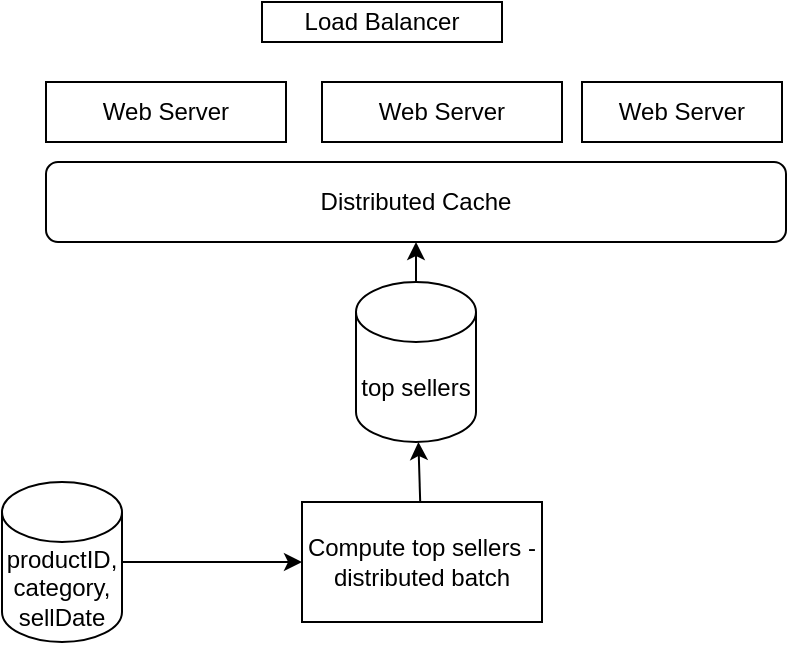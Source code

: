 <mxfile>
    <diagram id="z1icCSL8tA-UnCynCJnI" name="Page-1">
        <mxGraphModel dx="473" dy="381" grid="1" gridSize="10" guides="1" tooltips="1" connect="1" arrows="1" fold="1" page="1" pageScale="1" pageWidth="850" pageHeight="1100" math="0" shadow="0">
            <root>
                <mxCell id="0"/>
                <mxCell id="1" parent="0"/>
                <mxCell id="11" style="edgeStyle=none;html=1;" edge="1" parent="1" source="2" target="3">
                    <mxGeometry relative="1" as="geometry"/>
                </mxCell>
                <mxCell id="2" value="productID, category, sellDate" style="shape=cylinder3;whiteSpace=wrap;html=1;boundedLbl=1;backgroundOutline=1;size=15;" vertex="1" parent="1">
                    <mxGeometry x="120" y="250" width="60" height="80" as="geometry"/>
                </mxCell>
                <mxCell id="12" style="edgeStyle=none;html=1;" edge="1" parent="1" source="3" target="4">
                    <mxGeometry relative="1" as="geometry"/>
                </mxCell>
                <mxCell id="3" value="Compute top sellers - distributed batch" style="rounded=0;whiteSpace=wrap;html=1;" vertex="1" parent="1">
                    <mxGeometry x="270" y="260" width="120" height="60" as="geometry"/>
                </mxCell>
                <mxCell id="13" style="edgeStyle=none;html=1;exitX=0.5;exitY=0;exitDx=0;exitDy=0;exitPerimeter=0;entryX=0.5;entryY=1;entryDx=0;entryDy=0;" edge="1" parent="1" source="4" target="10">
                    <mxGeometry relative="1" as="geometry"/>
                </mxCell>
                <mxCell id="4" value="top sellers" style="shape=cylinder3;whiteSpace=wrap;html=1;boundedLbl=1;backgroundOutline=1;size=15;" vertex="1" parent="1">
                    <mxGeometry x="297" y="150" width="60" height="80" as="geometry"/>
                </mxCell>
                <mxCell id="5" value="Load Balancer" style="rounded=0;whiteSpace=wrap;html=1;" vertex="1" parent="1">
                    <mxGeometry x="250" y="10" width="120" height="20" as="geometry"/>
                </mxCell>
                <mxCell id="7" value="Web Server" style="rounded=0;whiteSpace=wrap;html=1;" vertex="1" parent="1">
                    <mxGeometry x="142" y="50" width="120" height="30" as="geometry"/>
                </mxCell>
                <mxCell id="8" value="Web Server" style="rounded=0;whiteSpace=wrap;html=1;" vertex="1" parent="1">
                    <mxGeometry x="280" y="50" width="120" height="30" as="geometry"/>
                </mxCell>
                <mxCell id="9" value="Web Server" style="rounded=0;whiteSpace=wrap;html=1;" vertex="1" parent="1">
                    <mxGeometry x="410" y="50" width="100" height="30" as="geometry"/>
                </mxCell>
                <mxCell id="10" value="Distributed Cache" style="rounded=1;whiteSpace=wrap;html=1;" vertex="1" parent="1">
                    <mxGeometry x="142" y="90" width="370" height="40" as="geometry"/>
                </mxCell>
            </root>
        </mxGraphModel>
    </diagram>
</mxfile>